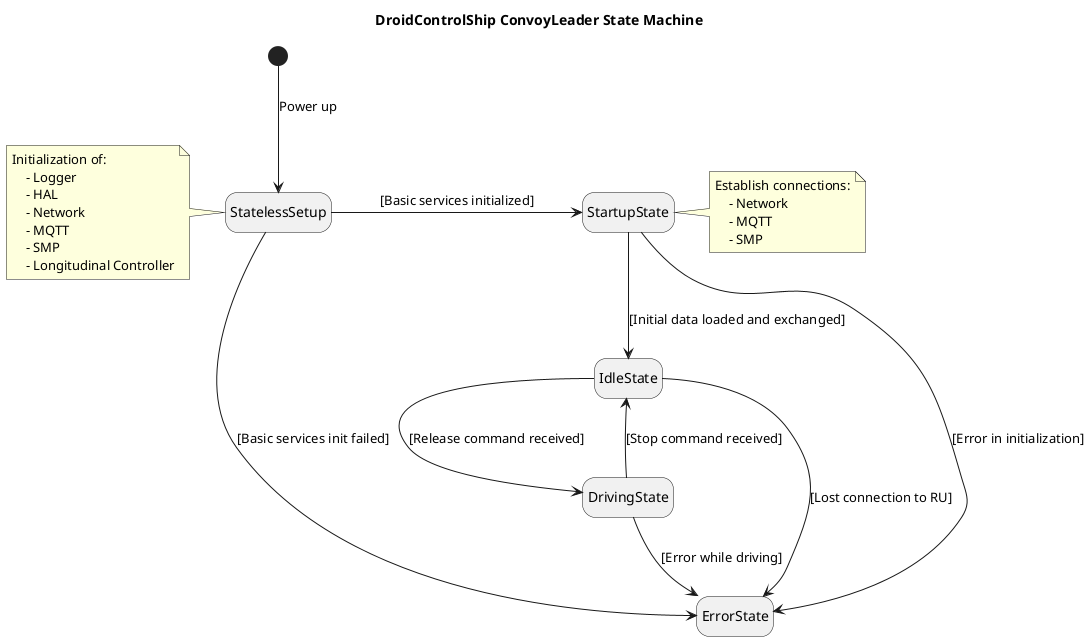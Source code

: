 @startuml DcsStateMachine

Title DroidControlShip ConvoyLeader State Machine

hide empty description

state StatelessSetup
state ErrorState
state StartupState
state IdleState
state DrivingState

[*] --> StatelessSetup: Power up
StatelessSetup -right-> StartupState : [Basic services initialized]
StatelessSetup --> ErrorState: [Basic services init failed]

StartupState --> IdleState : [Initial data loaded and exchanged]
StartupState --> ErrorState : [Error in initialization]

IdleState --> DrivingState : [Release command received]
IdleState --> ErrorState : [Lost connection to RU]

DrivingState --> IdleState : [Stop command received]
DrivingState --> ErrorState : [Error while driving]

note left of StatelessSetup
    Initialization of:
        - Logger
        - HAL
        - Network
        - MQTT
        - SMP
        - Longitudinal Controller
end note

note right of StartupState
    Establish connections:
        - Network
        - MQTT
        - SMP
end note

@enduml